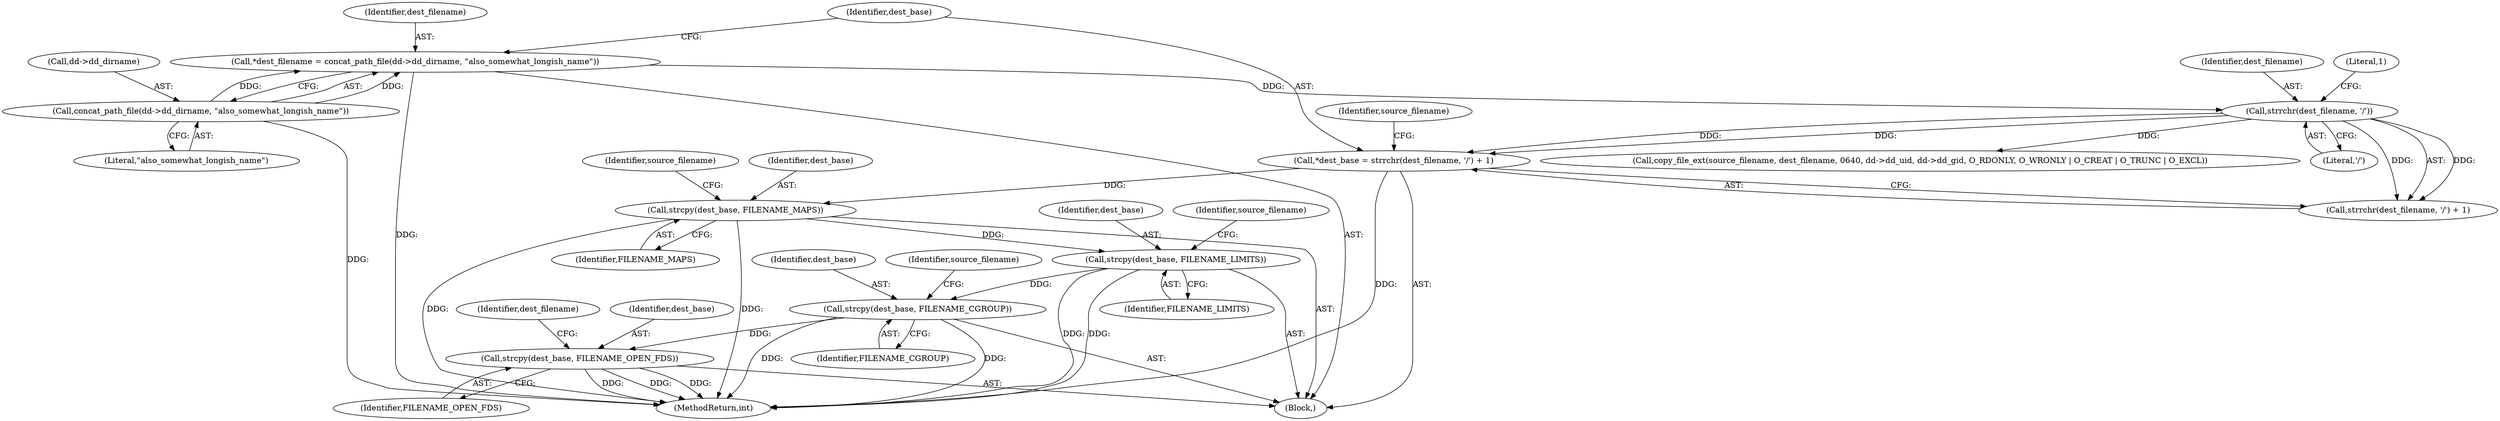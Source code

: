 digraph "0_abrt_80408e9e24a1c10f85fd969e1853e0f192157f92_0@API" {
"1000678" [label="(Call,strcpy(dest_base, FILENAME_MAPS))"];
"1000666" [label="(Call,*dest_base = strrchr(dest_filename, '/') + 1)"];
"1000669" [label="(Call,strrchr(dest_filename, '/'))"];
"1000658" [label="(Call,*dest_filename = concat_path_file(dd->dd_dirname, \"also_somewhat_longish_name\"))"];
"1000660" [label="(Call,concat_path_file(dd->dd_dirname, \"also_somewhat_longish_name\"))"];
"1000704" [label="(Call,strcpy(dest_base, FILENAME_LIMITS))"];
"1000730" [label="(Call,strcpy(dest_base, FILENAME_CGROUP))"];
"1000751" [label="(Call,strcpy(dest_base, FILENAME_OPEN_FDS))"];
"1000670" [label="(Identifier,dest_filename)"];
"1000682" [label="(Identifier,source_filename)"];
"1000678" [label="(Call,strcpy(dest_base, FILENAME_MAPS))"];
"1000730" [label="(Call,strcpy(dest_base, FILENAME_CGROUP))"];
"1000667" [label="(Identifier,dest_base)"];
"1000679" [label="(Identifier,dest_base)"];
"1000664" [label="(Literal,\"also_somewhat_longish_name\")"];
"1000753" [label="(Identifier,FILENAME_OPEN_FDS)"];
"1000671" [label="(Literal,'/')"];
"1000661" [label="(Call,dd->dd_dirname)"];
"1000659" [label="(Identifier,dest_filename)"];
"1000706" [label="(Identifier,FILENAME_LIMITS)"];
"1000708" [label="(Identifier,source_filename)"];
"1000668" [label="(Call,strrchr(dest_filename, '/') + 1)"];
"1000734" [label="(Identifier,source_filename)"];
"1001180" [label="(MethodReturn,int)"];
"1000672" [label="(Literal,1)"];
"1000660" [label="(Call,concat_path_file(dd->dd_dirname, \"also_somewhat_longish_name\"))"];
"1000669" [label="(Call,strrchr(dest_filename, '/'))"];
"1000752" [label="(Identifier,dest_base)"];
"1000658" [label="(Call,*dest_filename = concat_path_file(dd->dd_dirname, \"also_somewhat_longish_name\"))"];
"1000731" [label="(Identifier,dest_base)"];
"1000624" [label="(Block,)"];
"1000755" [label="(Identifier,dest_filename)"];
"1000666" [label="(Call,*dest_base = strrchr(dest_filename, '/') + 1)"];
"1000705" [label="(Identifier,dest_base)"];
"1000675" [label="(Identifier,source_filename)"];
"1000751" [label="(Call,strcpy(dest_base, FILENAME_OPEN_FDS))"];
"1000704" [label="(Call,strcpy(dest_base, FILENAME_LIMITS))"];
"1000680" [label="(Identifier,FILENAME_MAPS)"];
"1000732" [label="(Identifier,FILENAME_CGROUP)"];
"1000681" [label="(Call,copy_file_ext(source_filename, dest_filename, 0640, dd->dd_uid, dd->dd_gid, O_RDONLY, O_WRONLY | O_CREAT | O_TRUNC | O_EXCL))"];
"1000678" -> "1000624"  [label="AST: "];
"1000678" -> "1000680"  [label="CFG: "];
"1000679" -> "1000678"  [label="AST: "];
"1000680" -> "1000678"  [label="AST: "];
"1000682" -> "1000678"  [label="CFG: "];
"1000678" -> "1001180"  [label="DDG: "];
"1000678" -> "1001180"  [label="DDG: "];
"1000666" -> "1000678"  [label="DDG: "];
"1000678" -> "1000704"  [label="DDG: "];
"1000666" -> "1000624"  [label="AST: "];
"1000666" -> "1000668"  [label="CFG: "];
"1000667" -> "1000666"  [label="AST: "];
"1000668" -> "1000666"  [label="AST: "];
"1000675" -> "1000666"  [label="CFG: "];
"1000666" -> "1001180"  [label="DDG: "];
"1000669" -> "1000666"  [label="DDG: "];
"1000669" -> "1000666"  [label="DDG: "];
"1000669" -> "1000668"  [label="AST: "];
"1000669" -> "1000671"  [label="CFG: "];
"1000670" -> "1000669"  [label="AST: "];
"1000671" -> "1000669"  [label="AST: "];
"1000672" -> "1000669"  [label="CFG: "];
"1000669" -> "1000668"  [label="DDG: "];
"1000669" -> "1000668"  [label="DDG: "];
"1000658" -> "1000669"  [label="DDG: "];
"1000669" -> "1000681"  [label="DDG: "];
"1000658" -> "1000624"  [label="AST: "];
"1000658" -> "1000660"  [label="CFG: "];
"1000659" -> "1000658"  [label="AST: "];
"1000660" -> "1000658"  [label="AST: "];
"1000667" -> "1000658"  [label="CFG: "];
"1000658" -> "1001180"  [label="DDG: "];
"1000660" -> "1000658"  [label="DDG: "];
"1000660" -> "1000658"  [label="DDG: "];
"1000660" -> "1000664"  [label="CFG: "];
"1000661" -> "1000660"  [label="AST: "];
"1000664" -> "1000660"  [label="AST: "];
"1000660" -> "1001180"  [label="DDG: "];
"1000704" -> "1000624"  [label="AST: "];
"1000704" -> "1000706"  [label="CFG: "];
"1000705" -> "1000704"  [label="AST: "];
"1000706" -> "1000704"  [label="AST: "];
"1000708" -> "1000704"  [label="CFG: "];
"1000704" -> "1001180"  [label="DDG: "];
"1000704" -> "1001180"  [label="DDG: "];
"1000704" -> "1000730"  [label="DDG: "];
"1000730" -> "1000624"  [label="AST: "];
"1000730" -> "1000732"  [label="CFG: "];
"1000731" -> "1000730"  [label="AST: "];
"1000732" -> "1000730"  [label="AST: "];
"1000734" -> "1000730"  [label="CFG: "];
"1000730" -> "1001180"  [label="DDG: "];
"1000730" -> "1001180"  [label="DDG: "];
"1000730" -> "1000751"  [label="DDG: "];
"1000751" -> "1000624"  [label="AST: "];
"1000751" -> "1000753"  [label="CFG: "];
"1000752" -> "1000751"  [label="AST: "];
"1000753" -> "1000751"  [label="AST: "];
"1000755" -> "1000751"  [label="CFG: "];
"1000751" -> "1001180"  [label="DDG: "];
"1000751" -> "1001180"  [label="DDG: "];
"1000751" -> "1001180"  [label="DDG: "];
}
